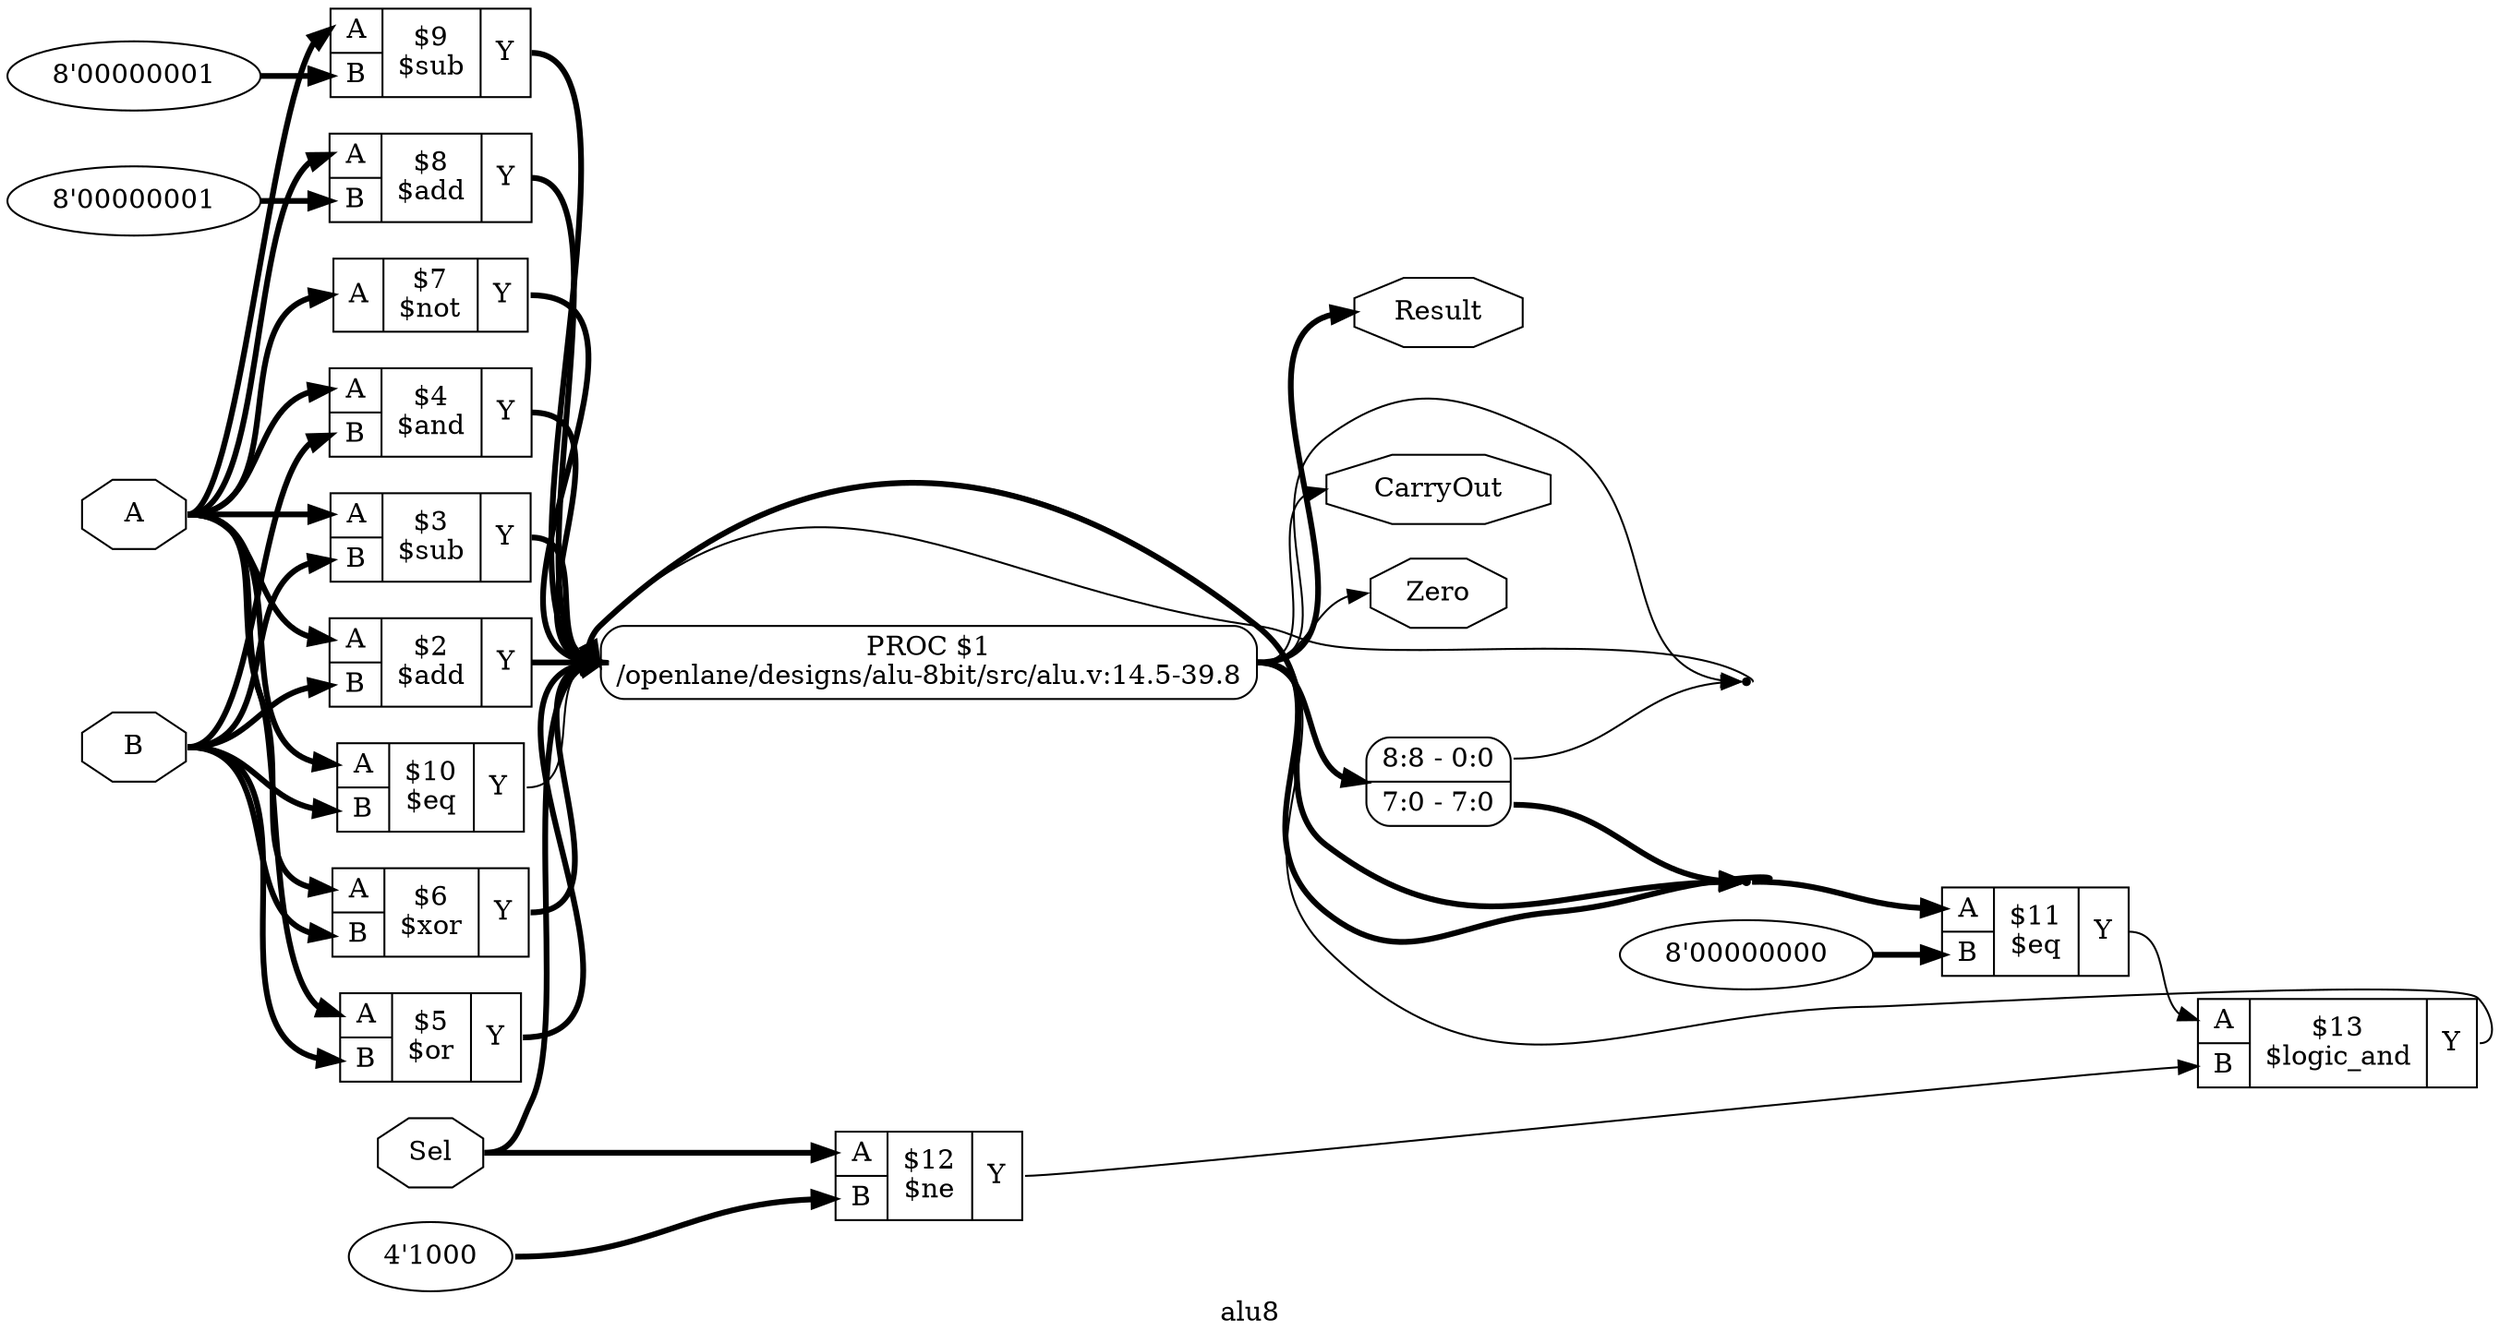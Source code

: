 digraph "alu8" {
label="alu8";
rankdir="LR";
remincross=true;
n21 [ shape=octagon, label="Zero", color="black", fontcolor="black" ];
n22 [ shape=octagon, label="CarryOut", color="black", fontcolor="black" ];
n23 [ shape=octagon, label="Result", color="black", fontcolor="black" ];
n24 [ shape=octagon, label="Sel", color="black", fontcolor="black" ];
n25 [ shape=octagon, label="B", color="black", fontcolor="black" ];
n26 [ shape=octagon, label="A", color="black", fontcolor="black" ];
c28 [ shape=record, label="{{<p26> A|<p25> B}|$13\n$logic_and|{<p27> Y}}",  ];
v0 [ label="4'1000" ];
c29 [ shape=record, label="{{<p26> A|<p25> B}|$12\n$ne|{<p27> Y}}",  ];
v1 [ label="8'00000000" ];
c30 [ shape=record, label="{{<p26> A|<p25> B}|$11\n$eq|{<p27> Y}}",  ];
c31 [ shape=record, label="{{<p26> A|<p25> B}|$10\n$eq|{<p27> Y}}",  ];
v2 [ label="8'00000001" ];
c32 [ shape=record, label="{{<p26> A|<p25> B}|$9\n$sub|{<p27> Y}}",  ];
v3 [ label="8'00000001" ];
c33 [ shape=record, label="{{<p26> A|<p25> B}|$8\n$add|{<p27> Y}}",  ];
c34 [ shape=record, label="{{<p26> A}|$7\n$not|{<p27> Y}}",  ];
c35 [ shape=record, label="{{<p26> A|<p25> B}|$6\n$xor|{<p27> Y}}",  ];
c36 [ shape=record, label="{{<p26> A|<p25> B}|$5\n$or|{<p27> Y}}",  ];
c37 [ shape=record, label="{{<p26> A|<p25> B}|$4\n$and|{<p27> Y}}",  ];
c38 [ shape=record, label="{{<p26> A|<p25> B}|$3\n$sub|{<p27> Y}}",  ];
c39 [ shape=record, label="{{<p26> A|<p25> B}|$2\n$add|{<p27> Y}}",  ];
x5 [ shape=record, style=rounded, label="<s1> 8:8 - 0:0 |<s0> 7:0 - 7:0 ", color="black", fontcolor="black" ];
p4 [shape=box, style=rounded, label="PROC $1\n/openlane/designs/alu-8bit/src/alu.v:14.5-39.8"];
c35:p27:e -> p4:w [color="black", fontcolor="black", style="setlinewidth(3)", label=""];
c36:p27:e -> p4:w [color="black", fontcolor="black", style="setlinewidth(3)", label=""];
c37:p27:e -> p4:w [color="black", fontcolor="black", style="setlinewidth(3)", label=""];
c38:p27:e -> p4:w [color="black", fontcolor="black", style="setlinewidth(3)", label=""];
c39:p27:e -> p4:w [color="black", fontcolor="black", style="setlinewidth(3)", label=""];
n16 [ shape=point ];
p4:e -> n16:w [color="black", fontcolor="black", label=""];
x5:s1:e -> n16:w [color="black", fontcolor="black", label=""];
n16:e -> p4:w [color="black", fontcolor="black", label=""];
n17 [ shape=point ];
p4:e -> n17:w [color="black", fontcolor="black", style="setlinewidth(3)", label=""];
x5:s0:e -> n17:w [color="black", fontcolor="black", style="setlinewidth(3)", label=""];
n17:e -> c30:p26:w [color="black", fontcolor="black", style="setlinewidth(3)", label=""];
n17:e -> p4:w [color="black", fontcolor="black", style="setlinewidth(3)", label=""];
c28:p27:e -> p4:w [color="black", fontcolor="black", label=""];
p4:e -> n21:w [color="black", fontcolor="black", label=""];
p4:e -> n22:w [color="black", fontcolor="black", label=""];
p4:e -> n23:w [color="black", fontcolor="black", style="setlinewidth(3)", label=""];
n24:e -> c29:p26:w [color="black", fontcolor="black", style="setlinewidth(3)", label=""];
n24:e -> p4:w [color="black", fontcolor="black", style="setlinewidth(3)", label=""];
n25:e -> c31:p25:w [color="black", fontcolor="black", style="setlinewidth(3)", label=""];
n25:e -> c35:p25:w [color="black", fontcolor="black", style="setlinewidth(3)", label=""];
n25:e -> c36:p25:w [color="black", fontcolor="black", style="setlinewidth(3)", label=""];
n25:e -> c37:p25:w [color="black", fontcolor="black", style="setlinewidth(3)", label=""];
n25:e -> c38:p25:w [color="black", fontcolor="black", style="setlinewidth(3)", label=""];
n25:e -> c39:p25:w [color="black", fontcolor="black", style="setlinewidth(3)", label=""];
n26:e -> c31:p26:w [color="black", fontcolor="black", style="setlinewidth(3)", label=""];
n26:e -> c32:p26:w [color="black", fontcolor="black", style="setlinewidth(3)", label=""];
n26:e -> c33:p26:w [color="black", fontcolor="black", style="setlinewidth(3)", label=""];
n26:e -> c34:p26:w [color="black", fontcolor="black", style="setlinewidth(3)", label=""];
n26:e -> c35:p26:w [color="black", fontcolor="black", style="setlinewidth(3)", label=""];
n26:e -> c36:p26:w [color="black", fontcolor="black", style="setlinewidth(3)", label=""];
n26:e -> c37:p26:w [color="black", fontcolor="black", style="setlinewidth(3)", label=""];
n26:e -> c38:p26:w [color="black", fontcolor="black", style="setlinewidth(3)", label=""];
n26:e -> c39:p26:w [color="black", fontcolor="black", style="setlinewidth(3)", label=""];
c29:p27:e -> c28:p25:w [color="black", fontcolor="black", label=""];
c30:p27:e -> c28:p26:w [color="black", fontcolor="black", label=""];
c31:p27:e -> p4:w [color="black", fontcolor="black", label=""];
c32:p27:e -> p4:w [color="black", fontcolor="black", style="setlinewidth(3)", label=""];
c33:p27:e -> p4:w [color="black", fontcolor="black", style="setlinewidth(3)", label=""];
c34:p27:e -> p4:w [color="black", fontcolor="black", style="setlinewidth(3)", label=""];
v0:e -> c29:p25:w [color="black", fontcolor="black", style="setlinewidth(3)", label=""];
v1:e -> c30:p25:w [color="black", fontcolor="black", style="setlinewidth(3)", label=""];
v2:e -> c32:p25:w [color="black", fontcolor="black", style="setlinewidth(3)", label=""];
v3:e -> c33:p25:w [color="black", fontcolor="black", style="setlinewidth(3)", label=""];
p4:e -> x5:w [color="black", fontcolor="black", style="setlinewidth(3)", label=""];
}
